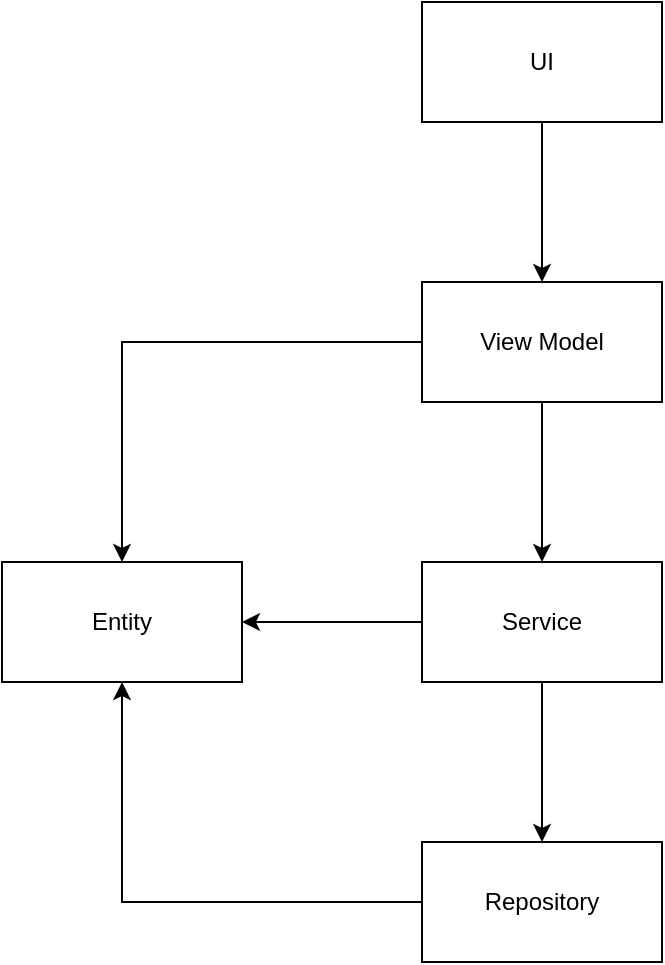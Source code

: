<mxfile version="21.5.0" type="github">
  <diagram name="第 1 页" id="eqzriuL-sAhW4ZtApeQP">
    <mxGraphModel dx="1434" dy="746" grid="1" gridSize="10" guides="1" tooltips="1" connect="1" arrows="1" fold="1" page="1" pageScale="1" pageWidth="827" pageHeight="1169" math="0" shadow="0">
      <root>
        <mxCell id="0" />
        <mxCell id="1" parent="0" />
        <mxCell id="PcTVYHSAwl9tAgi3bwZX-3" value="" style="edgeStyle=orthogonalEdgeStyle;rounded=0;orthogonalLoop=1;jettySize=auto;html=1;" edge="1" parent="1" source="PcTVYHSAwl9tAgi3bwZX-1" target="PcTVYHSAwl9tAgi3bwZX-2">
          <mxGeometry relative="1" as="geometry" />
        </mxCell>
        <mxCell id="PcTVYHSAwl9tAgi3bwZX-1" value="UI" style="rounded=0;whiteSpace=wrap;html=1;" vertex="1" parent="1">
          <mxGeometry x="310" y="120" width="120" height="60" as="geometry" />
        </mxCell>
        <mxCell id="PcTVYHSAwl9tAgi3bwZX-5" value="" style="edgeStyle=orthogonalEdgeStyle;rounded=0;orthogonalLoop=1;jettySize=auto;html=1;" edge="1" parent="1" source="PcTVYHSAwl9tAgi3bwZX-2" target="PcTVYHSAwl9tAgi3bwZX-4">
          <mxGeometry relative="1" as="geometry" />
        </mxCell>
        <mxCell id="PcTVYHSAwl9tAgi3bwZX-12" style="edgeStyle=orthogonalEdgeStyle;rounded=0;orthogonalLoop=1;jettySize=auto;html=1;entryX=0.5;entryY=0;entryDx=0;entryDy=0;" edge="1" parent="1" source="PcTVYHSAwl9tAgi3bwZX-2" target="PcTVYHSAwl9tAgi3bwZX-9">
          <mxGeometry relative="1" as="geometry" />
        </mxCell>
        <mxCell id="PcTVYHSAwl9tAgi3bwZX-2" value="View Model" style="rounded=0;whiteSpace=wrap;html=1;" vertex="1" parent="1">
          <mxGeometry x="310" y="260" width="120" height="60" as="geometry" />
        </mxCell>
        <mxCell id="PcTVYHSAwl9tAgi3bwZX-7" value="" style="edgeStyle=orthogonalEdgeStyle;rounded=0;orthogonalLoop=1;jettySize=auto;html=1;" edge="1" parent="1" source="PcTVYHSAwl9tAgi3bwZX-4" target="PcTVYHSAwl9tAgi3bwZX-6">
          <mxGeometry relative="1" as="geometry" />
        </mxCell>
        <mxCell id="PcTVYHSAwl9tAgi3bwZX-11" style="edgeStyle=orthogonalEdgeStyle;rounded=0;orthogonalLoop=1;jettySize=auto;html=1;entryX=1;entryY=0.5;entryDx=0;entryDy=0;" edge="1" parent="1" source="PcTVYHSAwl9tAgi3bwZX-4" target="PcTVYHSAwl9tAgi3bwZX-9">
          <mxGeometry relative="1" as="geometry" />
        </mxCell>
        <mxCell id="PcTVYHSAwl9tAgi3bwZX-4" value="Service" style="rounded=0;whiteSpace=wrap;html=1;" vertex="1" parent="1">
          <mxGeometry x="310" y="400" width="120" height="60" as="geometry" />
        </mxCell>
        <mxCell id="PcTVYHSAwl9tAgi3bwZX-10" value="" style="edgeStyle=orthogonalEdgeStyle;rounded=0;orthogonalLoop=1;jettySize=auto;html=1;" edge="1" parent="1" source="PcTVYHSAwl9tAgi3bwZX-6" target="PcTVYHSAwl9tAgi3bwZX-9">
          <mxGeometry relative="1" as="geometry" />
        </mxCell>
        <mxCell id="PcTVYHSAwl9tAgi3bwZX-6" value="Repository" style="rounded=0;whiteSpace=wrap;html=1;" vertex="1" parent="1">
          <mxGeometry x="310" y="540" width="120" height="60" as="geometry" />
        </mxCell>
        <mxCell id="PcTVYHSAwl9tAgi3bwZX-9" value="Entity" style="rounded=0;whiteSpace=wrap;html=1;" vertex="1" parent="1">
          <mxGeometry x="100" y="400" width="120" height="60" as="geometry" />
        </mxCell>
      </root>
    </mxGraphModel>
  </diagram>
</mxfile>
